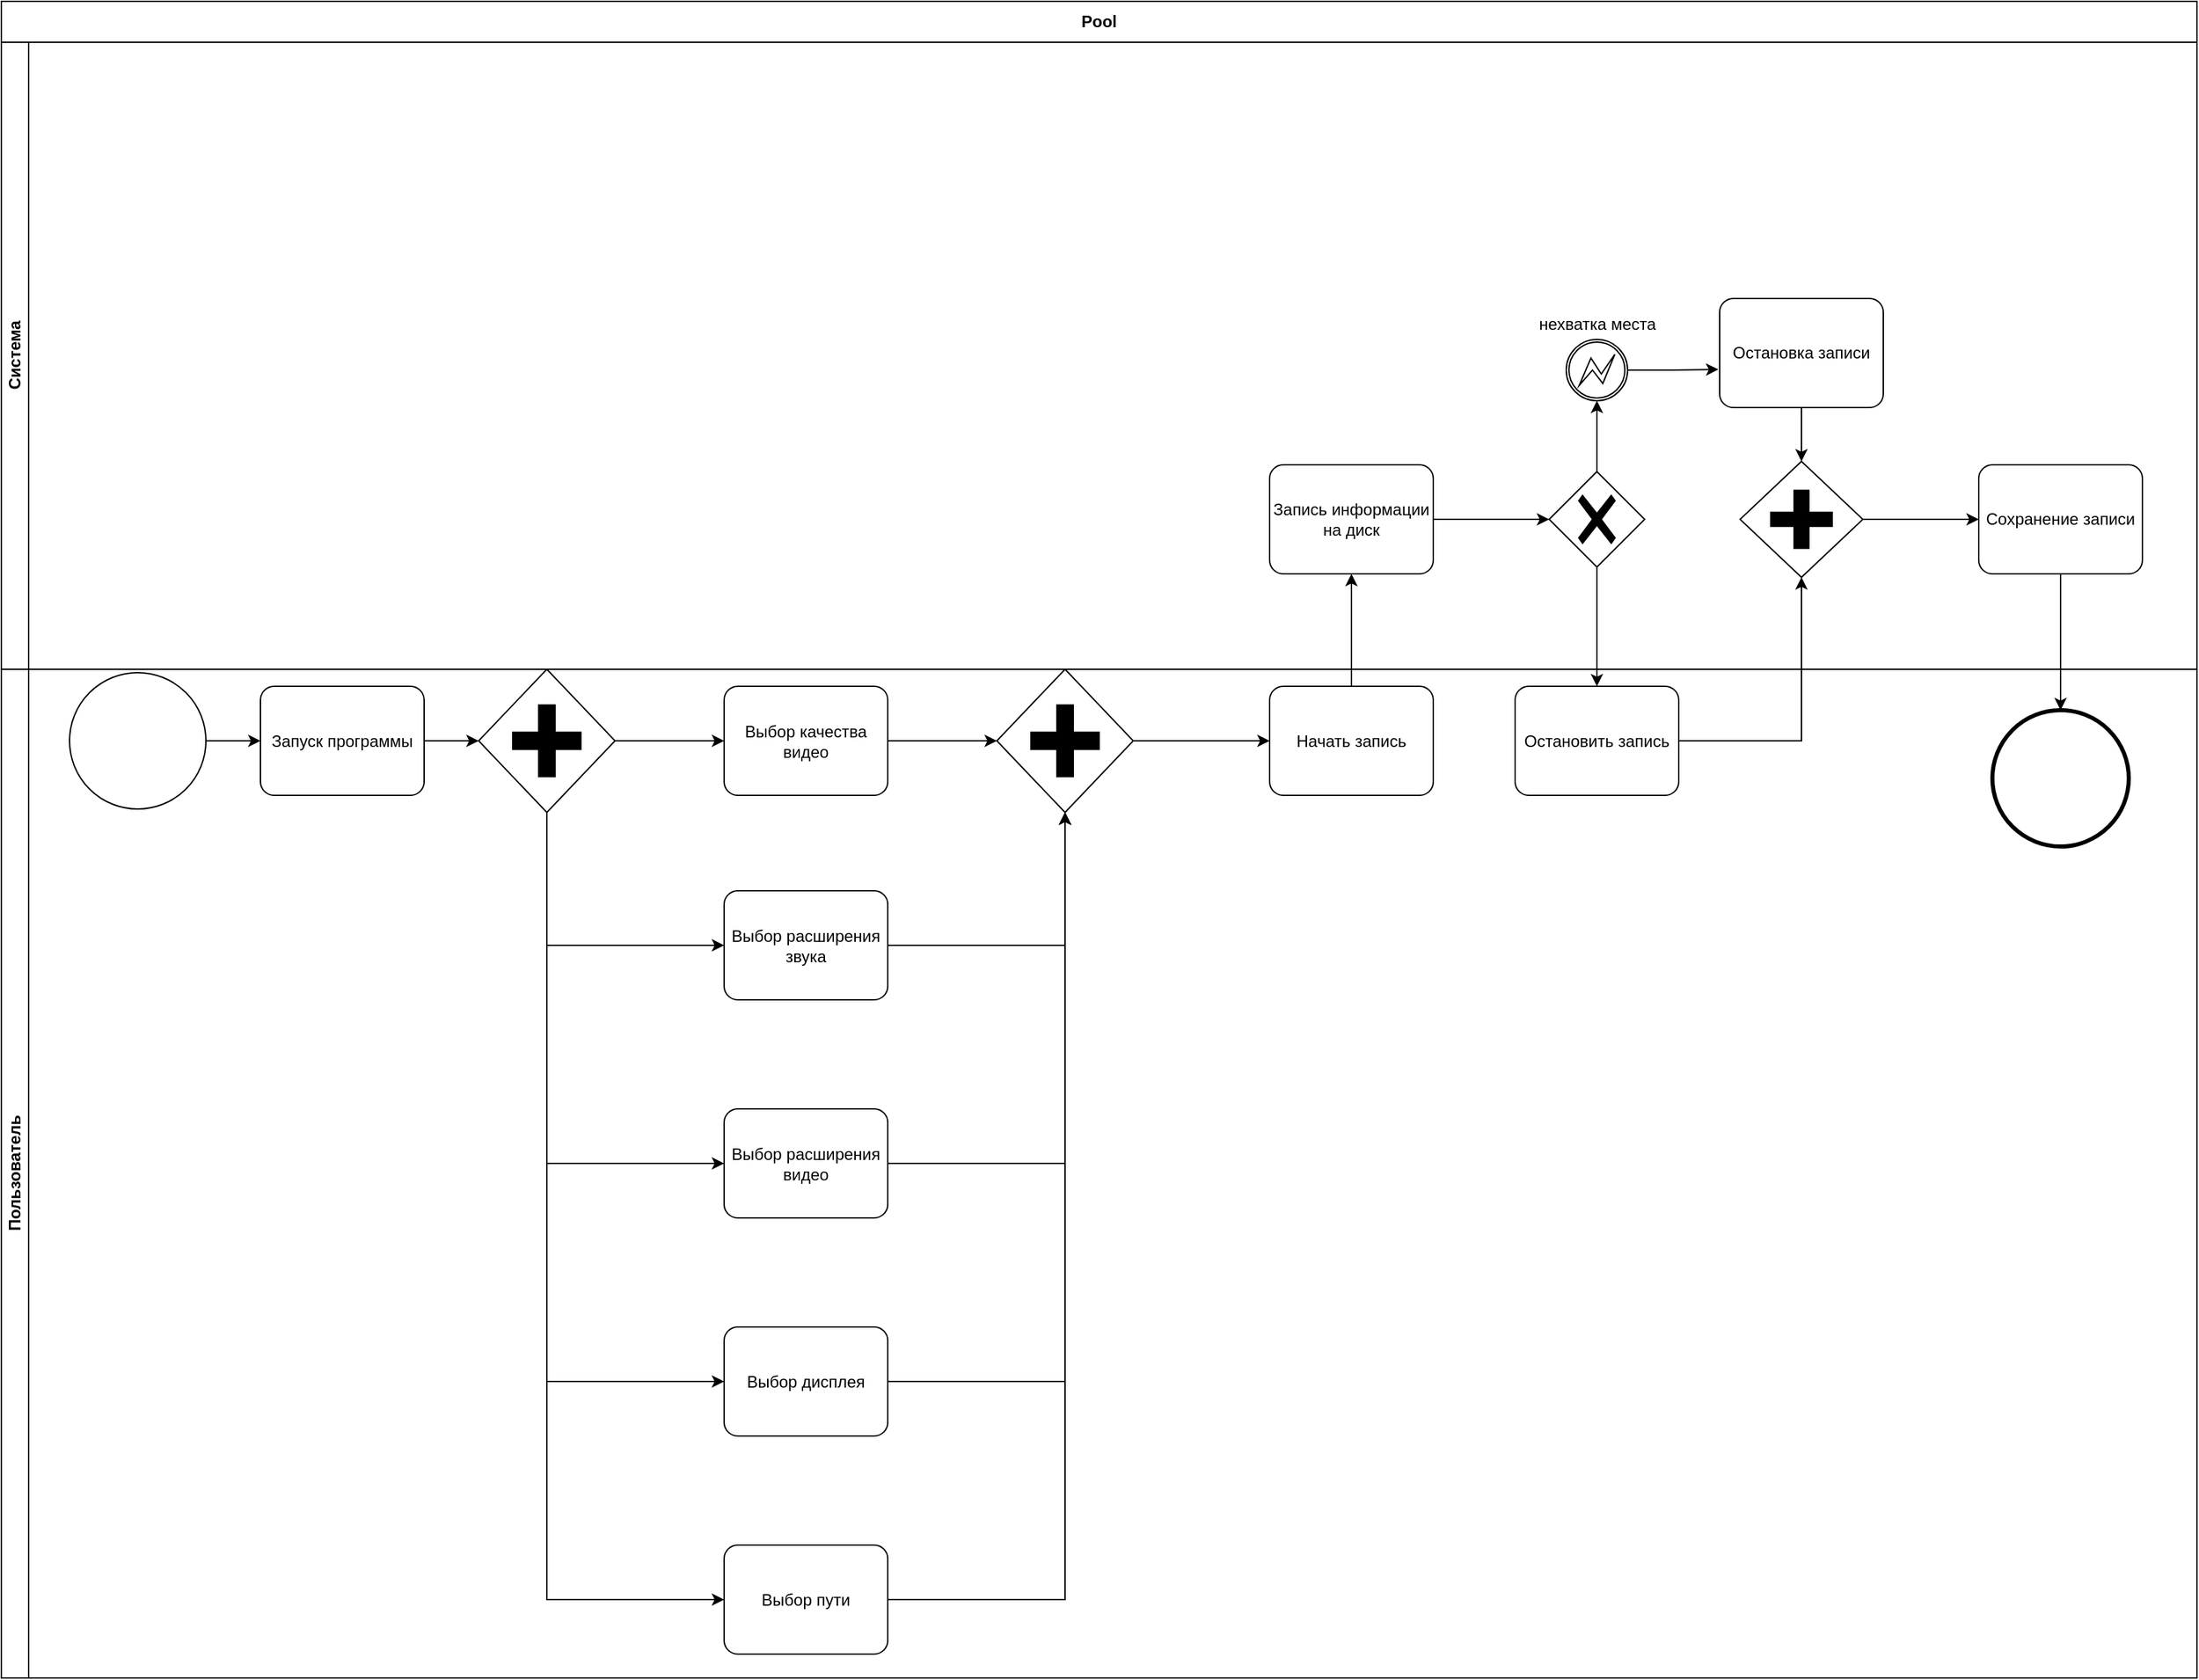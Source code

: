 <mxfile version="22.1.2" type="device">
  <diagram name="Страница — 1" id="MZxHWl9p4fvkca1eYKvX">
    <mxGraphModel dx="2023" dy="342" grid="1" gridSize="10" guides="1" tooltips="1" connect="1" arrows="1" fold="1" page="1" pageScale="1" pageWidth="1169" pageHeight="827" math="0" shadow="0">
      <root>
        <mxCell id="0" />
        <mxCell id="1" parent="0" />
        <mxCell id="BIRRNOVn_aVJp5DWIsjl-15" value="Pool" style="swimlane;html=1;childLayout=stackLayout;resizeParent=1;resizeParentMax=0;horizontal=1;startSize=30;horizontalStack=0;whiteSpace=wrap;" parent="1" vertex="1">
          <mxGeometry x="20" y="1410" width="1610" height="1230" as="geometry" />
        </mxCell>
        <mxCell id="BIRRNOVn_aVJp5DWIsjl-43" style="edgeStyle=orthogonalEdgeStyle;rounded=0;orthogonalLoop=1;jettySize=auto;html=1;exitX=0.5;exitY=0;exitDx=0;exitDy=0;exitPerimeter=0;entryX=0.5;entryY=1;entryDx=0;entryDy=0;entryPerimeter=0;" parent="BIRRNOVn_aVJp5DWIsjl-15" source="AJbGNMBcEEjhxRVPhBPd-19" target="BIRRNOVn_aVJp5DWIsjl-21" edge="1">
          <mxGeometry relative="1" as="geometry" />
        </mxCell>
        <mxCell id="BIRRNOVn_aVJp5DWIsjl-57" style="edgeStyle=orthogonalEdgeStyle;rounded=0;orthogonalLoop=1;jettySize=auto;html=1;exitX=0.5;exitY=1;exitDx=0;exitDy=0;exitPerimeter=0;entryX=0.5;entryY=0;entryDx=0;entryDy=0;entryPerimeter=0;" parent="BIRRNOVn_aVJp5DWIsjl-15" source="BIRRNOVn_aVJp5DWIsjl-45" target="AJbGNMBcEEjhxRVPhBPd-20" edge="1">
          <mxGeometry relative="1" as="geometry" />
        </mxCell>
        <mxCell id="BIRRNOVn_aVJp5DWIsjl-16" value="Система" style="swimlane;html=1;startSize=20;horizontal=0;" parent="BIRRNOVn_aVJp5DWIsjl-15" vertex="1">
          <mxGeometry y="30" width="1610" height="460" as="geometry" />
        </mxCell>
        <mxCell id="BIRRNOVn_aVJp5DWIsjl-21" value="Запись информации&lt;br&gt;на диск" style="points=[[0.25,0,0],[0.5,0,0],[0.75,0,0],[1,0.25,0],[1,0.5,0],[1,0.75,0],[0.75,1,0],[0.5,1,0],[0.25,1,0],[0,0.75,0],[0,0.5,0],[0,0.25,0]];shape=mxgraph.bpmn.task;whiteSpace=wrap;rectStyle=rounded;size=10;html=1;container=1;expand=0;collapsible=0;taskMarker=abstract;" parent="BIRRNOVn_aVJp5DWIsjl-16" vertex="1">
          <mxGeometry x="930" y="310" width="120" height="80" as="geometry" />
        </mxCell>
        <mxCell id="BIRRNOVn_aVJp5DWIsjl-27" value="нехватка места" style="points=[[0.145,0.145,0],[0.5,0,0],[0.855,0.145,0],[1,0.5,0],[0.855,0.855,0],[0.5,1,0],[0.145,0.855,0],[0,0.5,0]];shape=mxgraph.bpmn.event;html=1;verticalLabelPosition=bottom;labelBackgroundColor=#ffffff;verticalAlign=top;align=center;perimeter=ellipsePerimeter;outlineConnect=0;aspect=fixed;outline=boundInt;symbol=error;spacingTop=-70;" parent="BIRRNOVn_aVJp5DWIsjl-16" vertex="1">
          <mxGeometry x="1147.5" y="218" width="45" height="45" as="geometry" />
        </mxCell>
        <mxCell id="BIRRNOVn_aVJp5DWIsjl-45" value="" style="points=[[0.25,0.25,0],[0.5,0,0],[0.75,0.25,0],[1,0.5,0],[0.75,0.75,0],[0.5,1,0],[0.25,0.75,0],[0,0.5,0]];shape=mxgraph.bpmn.gateway2;html=1;verticalLabelPosition=bottom;labelBackgroundColor=#ffffff;verticalAlign=top;align=center;perimeter=rhombusPerimeter;outlineConnect=0;outline=none;symbol=none;gwType=exclusive;" parent="BIRRNOVn_aVJp5DWIsjl-16" vertex="1">
          <mxGeometry x="1135" y="315" width="70" height="70" as="geometry" />
        </mxCell>
        <mxCell id="BIRRNOVn_aVJp5DWIsjl-46" style="edgeStyle=orthogonalEdgeStyle;rounded=0;orthogonalLoop=1;jettySize=auto;html=1;exitX=1;exitY=0.5;exitDx=0;exitDy=0;exitPerimeter=0;entryX=0;entryY=0.5;entryDx=0;entryDy=0;entryPerimeter=0;" parent="BIRRNOVn_aVJp5DWIsjl-16" source="BIRRNOVn_aVJp5DWIsjl-21" target="BIRRNOVn_aVJp5DWIsjl-45" edge="1">
          <mxGeometry relative="1" as="geometry" />
        </mxCell>
        <mxCell id="BIRRNOVn_aVJp5DWIsjl-47" style="edgeStyle=orthogonalEdgeStyle;rounded=0;orthogonalLoop=1;jettySize=auto;html=1;exitX=0.5;exitY=0;exitDx=0;exitDy=0;exitPerimeter=0;entryX=0.5;entryY=1;entryDx=0;entryDy=0;entryPerimeter=0;" parent="BIRRNOVn_aVJp5DWIsjl-16" source="BIRRNOVn_aVJp5DWIsjl-45" target="BIRRNOVn_aVJp5DWIsjl-27" edge="1">
          <mxGeometry relative="1" as="geometry" />
        </mxCell>
        <mxCell id="BIRRNOVn_aVJp5DWIsjl-49" value="Остановка записи" style="points=[[0.25,0,0],[0.5,0,0],[0.75,0,0],[1,0.25,0],[1,0.5,0],[1,0.75,0],[0.75,1,0],[0.5,1,0],[0.25,1,0],[0,0.75,0],[0,0.5,0],[0,0.25,0]];shape=mxgraph.bpmn.task;whiteSpace=wrap;rectStyle=rounded;size=10;html=1;container=1;expand=0;collapsible=0;taskMarker=abstract;" parent="BIRRNOVn_aVJp5DWIsjl-16" vertex="1">
          <mxGeometry x="1260" y="188" width="120" height="80" as="geometry" />
        </mxCell>
        <mxCell id="BIRRNOVn_aVJp5DWIsjl-51" value="Сохранение записи" style="points=[[0.25,0,0],[0.5,0,0],[0.75,0,0],[1,0.25,0],[1,0.5,0],[1,0.75,0],[0.75,1,0],[0.5,1,0],[0.25,1,0],[0,0.75,0],[0,0.5,0],[0,0.25,0]];shape=mxgraph.bpmn.task;whiteSpace=wrap;rectStyle=rounded;size=10;html=1;container=1;expand=0;collapsible=0;taskMarker=abstract;" parent="BIRRNOVn_aVJp5DWIsjl-16" vertex="1">
          <mxGeometry x="1450" y="310" width="120" height="80" as="geometry" />
        </mxCell>
        <mxCell id="BIRRNOVn_aVJp5DWIsjl-53" style="edgeStyle=orthogonalEdgeStyle;rounded=0;orthogonalLoop=1;jettySize=auto;html=1;exitX=1;exitY=0.5;exitDx=0;exitDy=0;exitPerimeter=0;entryX=-0.008;entryY=0.65;entryDx=0;entryDy=0;entryPerimeter=0;" parent="BIRRNOVn_aVJp5DWIsjl-16" source="BIRRNOVn_aVJp5DWIsjl-27" target="BIRRNOVn_aVJp5DWIsjl-49" edge="1">
          <mxGeometry relative="1" as="geometry" />
        </mxCell>
        <mxCell id="Xii7GyeH3iIX3upLqnUC-12" value="" style="points=[[0.25,0.25,0],[0.5,0,0],[0.75,0.25,0],[1,0.5,0],[0.75,0.75,0],[0.5,1,0],[0.25,0.75,0],[0,0.5,0]];shape=mxgraph.bpmn.gateway2;html=1;verticalLabelPosition=bottom;labelBackgroundColor=#ffffff;verticalAlign=top;align=center;perimeter=rhombusPerimeter;outlineConnect=0;outline=none;symbol=none;gwType=parallel;" vertex="1" parent="BIRRNOVn_aVJp5DWIsjl-16">
          <mxGeometry x="1275" y="307.5" width="90" height="85" as="geometry" />
        </mxCell>
        <mxCell id="Xii7GyeH3iIX3upLqnUC-13" style="edgeStyle=orthogonalEdgeStyle;rounded=0;orthogonalLoop=1;jettySize=auto;html=1;exitX=0.5;exitY=1;exitDx=0;exitDy=0;exitPerimeter=0;entryX=0.5;entryY=0;entryDx=0;entryDy=0;entryPerimeter=0;" edge="1" parent="BIRRNOVn_aVJp5DWIsjl-16" source="BIRRNOVn_aVJp5DWIsjl-49" target="Xii7GyeH3iIX3upLqnUC-12">
          <mxGeometry relative="1" as="geometry" />
        </mxCell>
        <mxCell id="Xii7GyeH3iIX3upLqnUC-15" style="edgeStyle=orthogonalEdgeStyle;rounded=0;orthogonalLoop=1;jettySize=auto;html=1;exitX=1;exitY=0.5;exitDx=0;exitDy=0;exitPerimeter=0;entryX=0;entryY=0.5;entryDx=0;entryDy=0;entryPerimeter=0;" edge="1" parent="BIRRNOVn_aVJp5DWIsjl-16" source="Xii7GyeH3iIX3upLqnUC-12" target="BIRRNOVn_aVJp5DWIsjl-51">
          <mxGeometry relative="1" as="geometry" />
        </mxCell>
        <mxCell id="BIRRNOVn_aVJp5DWIsjl-17" value="Пользователь" style="swimlane;html=1;startSize=20;horizontal=0;" parent="BIRRNOVn_aVJp5DWIsjl-15" vertex="1">
          <mxGeometry y="490" width="1610" height="740" as="geometry" />
        </mxCell>
        <mxCell id="AJbGNMBcEEjhxRVPhBPd-2" value="" style="points=[[0.25,0.25,0],[0.5,0,0],[0.75,0.25,0],[1,0.5,0],[0.75,0.75,0],[0.5,1,0],[0.25,0.75,0],[0,0.5,0]];shape=mxgraph.bpmn.gateway2;html=1;verticalLabelPosition=bottom;labelBackgroundColor=#ffffff;verticalAlign=top;align=center;perimeter=rhombusPerimeter;outlineConnect=0;outline=none;symbol=none;gwType=parallel;" parent="BIRRNOVn_aVJp5DWIsjl-17" vertex="1">
          <mxGeometry x="350" width="100" height="105" as="geometry" />
        </mxCell>
        <mxCell id="AJbGNMBcEEjhxRVPhBPd-4" value="Выбор качества&lt;br&gt;видео" style="points=[[0.25,0,0],[0.5,0,0],[0.75,0,0],[1,0.25,0],[1,0.5,0],[1,0.75,0],[0.75,1,0],[0.5,1,0],[0.25,1,0],[0,0.75,0],[0,0.5,0],[0,0.25,0]];shape=mxgraph.bpmn.task;whiteSpace=wrap;rectStyle=rounded;size=10;html=1;container=1;expand=0;collapsible=0;taskMarker=abstract;" parent="BIRRNOVn_aVJp5DWIsjl-17" vertex="1">
          <mxGeometry x="530" y="12.5" width="120" height="80" as="geometry" />
        </mxCell>
        <mxCell id="AJbGNMBcEEjhxRVPhBPd-5" style="edgeStyle=orthogonalEdgeStyle;rounded=0;orthogonalLoop=1;jettySize=auto;html=1;exitX=1;exitY=0.5;exitDx=0;exitDy=0;exitPerimeter=0;entryX=0;entryY=0.5;entryDx=0;entryDy=0;entryPerimeter=0;" parent="BIRRNOVn_aVJp5DWIsjl-17" source="AJbGNMBcEEjhxRVPhBPd-2" target="AJbGNMBcEEjhxRVPhBPd-4" edge="1">
          <mxGeometry relative="1" as="geometry" />
        </mxCell>
        <mxCell id="AJbGNMBcEEjhxRVPhBPd-6" value="Выбор расширения&lt;br&gt;звука" style="points=[[0.25,0,0],[0.5,0,0],[0.75,0,0],[1,0.25,0],[1,0.5,0],[1,0.75,0],[0.75,1,0],[0.5,1,0],[0.25,1,0],[0,0.75,0],[0,0.5,0],[0,0.25,0]];shape=mxgraph.bpmn.task;whiteSpace=wrap;rectStyle=rounded;size=10;html=1;container=1;expand=0;collapsible=0;taskMarker=abstract;" parent="BIRRNOVn_aVJp5DWIsjl-17" vertex="1">
          <mxGeometry x="530" y="162.5" width="120" height="80" as="geometry" />
        </mxCell>
        <mxCell id="AJbGNMBcEEjhxRVPhBPd-7" style="edgeStyle=orthogonalEdgeStyle;rounded=0;orthogonalLoop=1;jettySize=auto;html=1;exitX=0.5;exitY=1;exitDx=0;exitDy=0;exitPerimeter=0;entryX=0;entryY=0.5;entryDx=0;entryDy=0;entryPerimeter=0;" parent="BIRRNOVn_aVJp5DWIsjl-17" source="AJbGNMBcEEjhxRVPhBPd-2" target="AJbGNMBcEEjhxRVPhBPd-6" edge="1">
          <mxGeometry relative="1" as="geometry" />
        </mxCell>
        <mxCell id="AJbGNMBcEEjhxRVPhBPd-8" value="Выбор расширения&lt;br&gt;видео" style="points=[[0.25,0,0],[0.5,0,0],[0.75,0,0],[1,0.25,0],[1,0.5,0],[1,0.75,0],[0.75,1,0],[0.5,1,0],[0.25,1,0],[0,0.75,0],[0,0.5,0],[0,0.25,0]];shape=mxgraph.bpmn.task;whiteSpace=wrap;rectStyle=rounded;size=10;html=1;container=1;expand=0;collapsible=0;taskMarker=abstract;" parent="BIRRNOVn_aVJp5DWIsjl-17" vertex="1">
          <mxGeometry x="530" y="322.5" width="120" height="80" as="geometry" />
        </mxCell>
        <mxCell id="AJbGNMBcEEjhxRVPhBPd-9" style="edgeStyle=orthogonalEdgeStyle;rounded=0;orthogonalLoop=1;jettySize=auto;html=1;exitX=0.5;exitY=1;exitDx=0;exitDy=0;exitPerimeter=0;entryX=0;entryY=0.5;entryDx=0;entryDy=0;entryPerimeter=0;" parent="BIRRNOVn_aVJp5DWIsjl-17" source="AJbGNMBcEEjhxRVPhBPd-2" target="AJbGNMBcEEjhxRVPhBPd-8" edge="1">
          <mxGeometry relative="1" as="geometry" />
        </mxCell>
        <mxCell id="AJbGNMBcEEjhxRVPhBPd-10" value="Выбор дисплея" style="points=[[0.25,0,0],[0.5,0,0],[0.75,0,0],[1,0.25,0],[1,0.5,0],[1,0.75,0],[0.75,1,0],[0.5,1,0],[0.25,1,0],[0,0.75,0],[0,0.5,0],[0,0.25,0]];shape=mxgraph.bpmn.task;whiteSpace=wrap;rectStyle=rounded;size=10;html=1;container=1;expand=0;collapsible=0;taskMarker=abstract;" parent="BIRRNOVn_aVJp5DWIsjl-17" vertex="1">
          <mxGeometry x="530" y="482.5" width="120" height="80" as="geometry" />
        </mxCell>
        <mxCell id="AJbGNMBcEEjhxRVPhBPd-11" style="edgeStyle=orthogonalEdgeStyle;rounded=0;orthogonalLoop=1;jettySize=auto;html=1;exitX=0.5;exitY=1;exitDx=0;exitDy=0;exitPerimeter=0;entryX=0;entryY=0.5;entryDx=0;entryDy=0;entryPerimeter=0;" parent="BIRRNOVn_aVJp5DWIsjl-17" source="AJbGNMBcEEjhxRVPhBPd-2" target="AJbGNMBcEEjhxRVPhBPd-10" edge="1">
          <mxGeometry relative="1" as="geometry" />
        </mxCell>
        <mxCell id="AJbGNMBcEEjhxRVPhBPd-12" value="" style="points=[[0.145,0.145,0],[0.5,0,0],[0.855,0.145,0],[1,0.5,0],[0.855,0.855,0],[0.5,1,0],[0.145,0.855,0],[0,0.5,0]];shape=mxgraph.bpmn.event;html=1;verticalLabelPosition=bottom;labelBackgroundColor=#ffffff;verticalAlign=top;align=center;perimeter=ellipsePerimeter;outlineConnect=0;aspect=fixed;outline=end;symbol=terminate2;" parent="BIRRNOVn_aVJp5DWIsjl-17" vertex="1">
          <mxGeometry x="1460" y="30" width="100" height="100" as="geometry" />
        </mxCell>
        <mxCell id="AJbGNMBcEEjhxRVPhBPd-17" value="" style="points=[[0.145,0.145,0],[0.5,0,0],[0.855,0.145,0],[1,0.5,0],[0.855,0.855,0],[0.5,1,0],[0.145,0.855,0],[0,0.5,0]];shape=mxgraph.bpmn.event;html=1;verticalLabelPosition=bottom;labelBackgroundColor=#ffffff;verticalAlign=top;align=center;perimeter=ellipsePerimeter;outlineConnect=0;aspect=fixed;outline=standard;symbol=general;" parent="BIRRNOVn_aVJp5DWIsjl-17" vertex="1">
          <mxGeometry x="50" y="2.5" width="100" height="100" as="geometry" />
        </mxCell>
        <mxCell id="AJbGNMBcEEjhxRVPhBPd-19" value="Начать запись" style="points=[[0.25,0,0],[0.5,0,0],[0.75,0,0],[1,0.25,0],[1,0.5,0],[1,0.75,0],[0.75,1,0],[0.5,1,0],[0.25,1,0],[0,0.75,0],[0,0.5,0],[0,0.25,0]];shape=mxgraph.bpmn.task;whiteSpace=wrap;rectStyle=rounded;size=10;html=1;container=1;expand=0;collapsible=0;taskMarker=abstract;" parent="BIRRNOVn_aVJp5DWIsjl-17" vertex="1">
          <mxGeometry x="930" y="12.5" width="120" height="80" as="geometry" />
        </mxCell>
        <mxCell id="AJbGNMBcEEjhxRVPhBPd-20" value="Остановить запись" style="points=[[0.25,0,0],[0.5,0,0],[0.75,0,0],[1,0.25,0],[1,0.5,0],[1,0.75,0],[0.75,1,0],[0.5,1,0],[0.25,1,0],[0,0.75,0],[0,0.5,0],[0,0.25,0]];shape=mxgraph.bpmn.task;whiteSpace=wrap;rectStyle=rounded;size=10;html=1;container=1;expand=0;collapsible=0;taskMarker=abstract;" parent="BIRRNOVn_aVJp5DWIsjl-17" vertex="1">
          <mxGeometry x="1110" y="12.5" width="120" height="80" as="geometry" />
        </mxCell>
        <mxCell id="BIRRNOVn_aVJp5DWIsjl-1" value="Запуск программы" style="points=[[0.25,0,0],[0.5,0,0],[0.75,0,0],[1,0.25,0],[1,0.5,0],[1,0.75,0],[0.75,1,0],[0.5,1,0],[0.25,1,0],[0,0.75,0],[0,0.5,0],[0,0.25,0]];shape=mxgraph.bpmn.task;whiteSpace=wrap;rectStyle=rounded;size=10;html=1;container=1;expand=0;collapsible=0;taskMarker=abstract;" parent="BIRRNOVn_aVJp5DWIsjl-17" vertex="1">
          <mxGeometry x="190" y="12.5" width="120" height="80" as="geometry" />
        </mxCell>
        <mxCell id="BIRRNOVn_aVJp5DWIsjl-2" style="edgeStyle=orthogonalEdgeStyle;rounded=0;orthogonalLoop=1;jettySize=auto;html=1;exitX=1;exitY=0.5;exitDx=0;exitDy=0;exitPerimeter=0;entryX=0;entryY=0.5;entryDx=0;entryDy=0;entryPerimeter=0;" parent="BIRRNOVn_aVJp5DWIsjl-17" source="AJbGNMBcEEjhxRVPhBPd-17" target="BIRRNOVn_aVJp5DWIsjl-1" edge="1">
          <mxGeometry relative="1" as="geometry" />
        </mxCell>
        <mxCell id="BIRRNOVn_aVJp5DWIsjl-3" style="edgeStyle=orthogonalEdgeStyle;rounded=0;orthogonalLoop=1;jettySize=auto;html=1;exitX=1;exitY=0.5;exitDx=0;exitDy=0;exitPerimeter=0;entryX=0;entryY=0.5;entryDx=0;entryDy=0;entryPerimeter=0;" parent="BIRRNOVn_aVJp5DWIsjl-17" source="BIRRNOVn_aVJp5DWIsjl-1" target="AJbGNMBcEEjhxRVPhBPd-2" edge="1">
          <mxGeometry relative="1" as="geometry" />
        </mxCell>
        <mxCell id="BIRRNOVn_aVJp5DWIsjl-5" style="edgeStyle=orthogonalEdgeStyle;rounded=0;orthogonalLoop=1;jettySize=auto;html=1;exitX=0.5;exitY=1;exitDx=0;exitDy=0;exitPerimeter=0;entryX=0;entryY=0.5;entryDx=0;entryDy=0;entryPerimeter=0;" parent="BIRRNOVn_aVJp5DWIsjl-17" source="AJbGNMBcEEjhxRVPhBPd-2" target="BIRRNOVn_aVJp5DWIsjl-4" edge="1">
          <mxGeometry relative="1" as="geometry" />
        </mxCell>
        <mxCell id="BIRRNOVn_aVJp5DWIsjl-7" value="" style="points=[[0.25,0.25,0],[0.5,0,0],[0.75,0.25,0],[1,0.5,0],[0.75,0.75,0],[0.5,1,0],[0.25,0.75,0],[0,0.5,0]];shape=mxgraph.bpmn.gateway2;html=1;verticalLabelPosition=bottom;labelBackgroundColor=#ffffff;verticalAlign=top;align=center;perimeter=rhombusPerimeter;outlineConnect=0;outline=none;symbol=none;gwType=parallel;" parent="BIRRNOVn_aVJp5DWIsjl-17" vertex="1">
          <mxGeometry x="730" width="100" height="105" as="geometry" />
        </mxCell>
        <mxCell id="BIRRNOVn_aVJp5DWIsjl-14" style="edgeStyle=orthogonalEdgeStyle;rounded=0;orthogonalLoop=1;jettySize=auto;html=1;exitX=1;exitY=0.5;exitDx=0;exitDy=0;exitPerimeter=0;entryX=0;entryY=0.5;entryDx=0;entryDy=0;entryPerimeter=0;" parent="BIRRNOVn_aVJp5DWIsjl-17" source="BIRRNOVn_aVJp5DWIsjl-7" target="AJbGNMBcEEjhxRVPhBPd-19" edge="1">
          <mxGeometry relative="1" as="geometry" />
        </mxCell>
        <mxCell id="BIRRNOVn_aVJp5DWIsjl-12" style="edgeStyle=orthogonalEdgeStyle;rounded=0;orthogonalLoop=1;jettySize=auto;html=1;exitX=1;exitY=0.5;exitDx=0;exitDy=0;exitPerimeter=0;entryX=0.5;entryY=1;entryDx=0;entryDy=0;entryPerimeter=0;" parent="BIRRNOVn_aVJp5DWIsjl-17" source="AJbGNMBcEEjhxRVPhBPd-10" target="BIRRNOVn_aVJp5DWIsjl-7" edge="1">
          <mxGeometry relative="1" as="geometry" />
        </mxCell>
        <mxCell id="BIRRNOVn_aVJp5DWIsjl-11" style="edgeStyle=orthogonalEdgeStyle;rounded=0;orthogonalLoop=1;jettySize=auto;html=1;exitX=1;exitY=0.5;exitDx=0;exitDy=0;exitPerimeter=0;entryX=0.5;entryY=1;entryDx=0;entryDy=0;entryPerimeter=0;" parent="BIRRNOVn_aVJp5DWIsjl-17" source="AJbGNMBcEEjhxRVPhBPd-8" target="BIRRNOVn_aVJp5DWIsjl-7" edge="1">
          <mxGeometry relative="1" as="geometry" />
        </mxCell>
        <mxCell id="BIRRNOVn_aVJp5DWIsjl-9" style="edgeStyle=orthogonalEdgeStyle;rounded=0;orthogonalLoop=1;jettySize=auto;html=1;exitX=1;exitY=0.5;exitDx=0;exitDy=0;exitPerimeter=0;entryX=0.5;entryY=1;entryDx=0;entryDy=0;entryPerimeter=0;" parent="BIRRNOVn_aVJp5DWIsjl-17" source="AJbGNMBcEEjhxRVPhBPd-6" target="BIRRNOVn_aVJp5DWIsjl-7" edge="1">
          <mxGeometry relative="1" as="geometry" />
        </mxCell>
        <mxCell id="BIRRNOVn_aVJp5DWIsjl-8" style="edgeStyle=orthogonalEdgeStyle;rounded=0;orthogonalLoop=1;jettySize=auto;html=1;exitX=1;exitY=0.5;exitDx=0;exitDy=0;exitPerimeter=0;entryX=0;entryY=0.5;entryDx=0;entryDy=0;entryPerimeter=0;" parent="BIRRNOVn_aVJp5DWIsjl-17" source="AJbGNMBcEEjhxRVPhBPd-4" target="BIRRNOVn_aVJp5DWIsjl-7" edge="1">
          <mxGeometry relative="1" as="geometry" />
        </mxCell>
        <mxCell id="BIRRNOVn_aVJp5DWIsjl-4" value="Выбор пути" style="points=[[0.25,0,0],[0.5,0,0],[0.75,0,0],[1,0.25,0],[1,0.5,0],[1,0.75,0],[0.75,1,0],[0.5,1,0],[0.25,1,0],[0,0.75,0],[0,0.5,0],[0,0.25,0]];shape=mxgraph.bpmn.task;whiteSpace=wrap;rectStyle=rounded;size=10;html=1;container=1;expand=0;collapsible=0;taskMarker=abstract;" parent="BIRRNOVn_aVJp5DWIsjl-17" vertex="1">
          <mxGeometry x="530" y="642.5" width="120" height="80" as="geometry" />
        </mxCell>
        <mxCell id="BIRRNOVn_aVJp5DWIsjl-13" style="edgeStyle=orthogonalEdgeStyle;rounded=0;orthogonalLoop=1;jettySize=auto;html=1;exitX=1;exitY=0.5;exitDx=0;exitDy=0;exitPerimeter=0;" parent="BIRRNOVn_aVJp5DWIsjl-17" source="BIRRNOVn_aVJp5DWIsjl-4" target="BIRRNOVn_aVJp5DWIsjl-7" edge="1">
          <mxGeometry relative="1" as="geometry" />
        </mxCell>
        <mxCell id="Xii7GyeH3iIX3upLqnUC-14" style="edgeStyle=orthogonalEdgeStyle;rounded=0;orthogonalLoop=1;jettySize=auto;html=1;exitX=1;exitY=0.5;exitDx=0;exitDy=0;exitPerimeter=0;entryX=0.5;entryY=1;entryDx=0;entryDy=0;entryPerimeter=0;" edge="1" parent="BIRRNOVn_aVJp5DWIsjl-15" source="AJbGNMBcEEjhxRVPhBPd-20" target="Xii7GyeH3iIX3upLqnUC-12">
          <mxGeometry relative="1" as="geometry" />
        </mxCell>
        <mxCell id="Xii7GyeH3iIX3upLqnUC-16" style="edgeStyle=orthogonalEdgeStyle;rounded=0;orthogonalLoop=1;jettySize=auto;html=1;exitX=0.5;exitY=1;exitDx=0;exitDy=0;exitPerimeter=0;entryX=0.5;entryY=0;entryDx=0;entryDy=0;entryPerimeter=0;" edge="1" parent="BIRRNOVn_aVJp5DWIsjl-15" source="BIRRNOVn_aVJp5DWIsjl-51" target="AJbGNMBcEEjhxRVPhBPd-12">
          <mxGeometry relative="1" as="geometry" />
        </mxCell>
      </root>
    </mxGraphModel>
  </diagram>
</mxfile>
